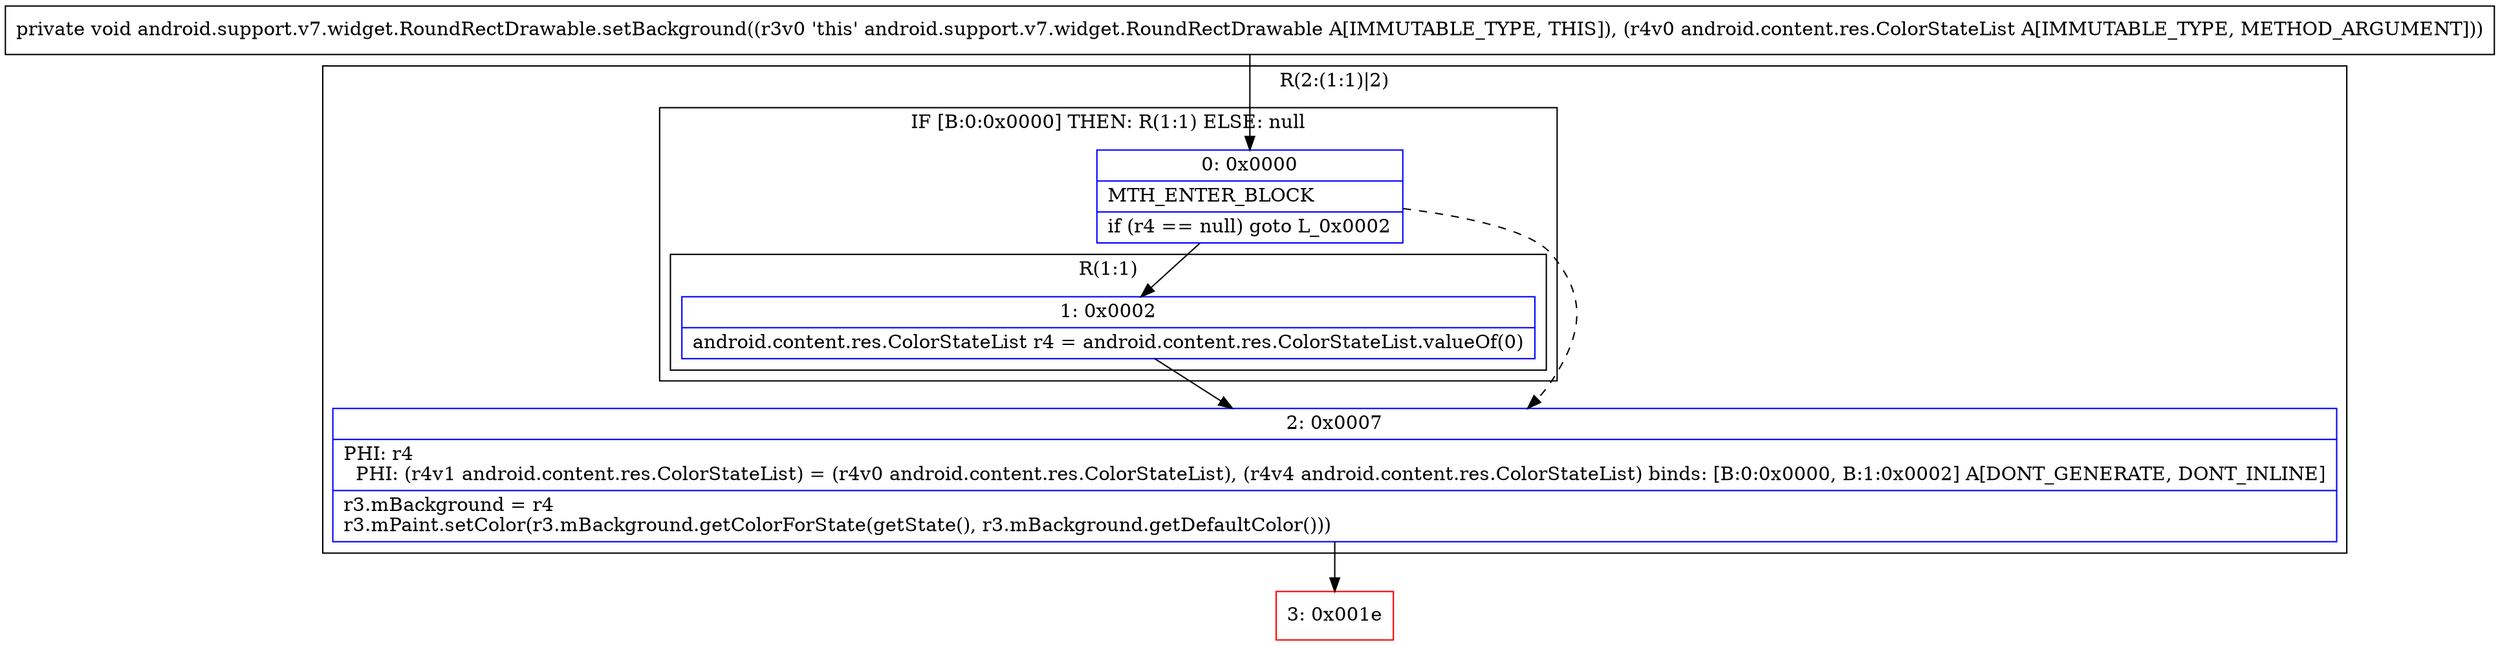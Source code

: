 digraph "CFG forandroid.support.v7.widget.RoundRectDrawable.setBackground(Landroid\/content\/res\/ColorStateList;)V" {
subgraph cluster_Region_1534994527 {
label = "R(2:(1:1)|2)";
node [shape=record,color=blue];
subgraph cluster_IfRegion_34161020 {
label = "IF [B:0:0x0000] THEN: R(1:1) ELSE: null";
node [shape=record,color=blue];
Node_0 [shape=record,label="{0\:\ 0x0000|MTH_ENTER_BLOCK\l|if (r4 == null) goto L_0x0002\l}"];
subgraph cluster_Region_716715126 {
label = "R(1:1)";
node [shape=record,color=blue];
Node_1 [shape=record,label="{1\:\ 0x0002|android.content.res.ColorStateList r4 = android.content.res.ColorStateList.valueOf(0)\l}"];
}
}
Node_2 [shape=record,label="{2\:\ 0x0007|PHI: r4 \l  PHI: (r4v1 android.content.res.ColorStateList) = (r4v0 android.content.res.ColorStateList), (r4v4 android.content.res.ColorStateList) binds: [B:0:0x0000, B:1:0x0002] A[DONT_GENERATE, DONT_INLINE]\l|r3.mBackground = r4\lr3.mPaint.setColor(r3.mBackground.getColorForState(getState(), r3.mBackground.getDefaultColor()))\l}"];
}
Node_3 [shape=record,color=red,label="{3\:\ 0x001e}"];
MethodNode[shape=record,label="{private void android.support.v7.widget.RoundRectDrawable.setBackground((r3v0 'this' android.support.v7.widget.RoundRectDrawable A[IMMUTABLE_TYPE, THIS]), (r4v0 android.content.res.ColorStateList A[IMMUTABLE_TYPE, METHOD_ARGUMENT])) }"];
MethodNode -> Node_0;
Node_0 -> Node_1;
Node_0 -> Node_2[style=dashed];
Node_1 -> Node_2;
Node_2 -> Node_3;
}

